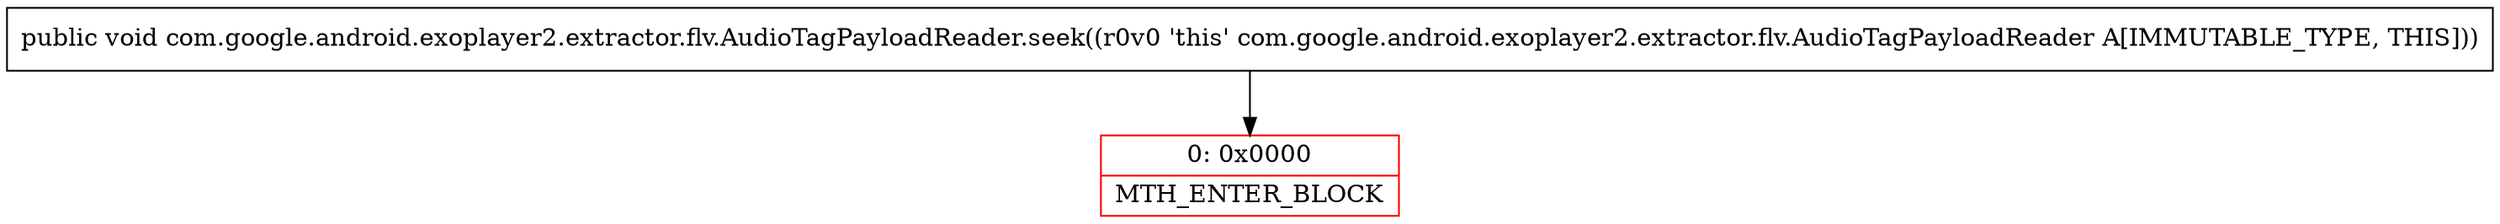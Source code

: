 digraph "CFG forcom.google.android.exoplayer2.extractor.flv.AudioTagPayloadReader.seek()V" {
subgraph cluster_Region_813103478 {
label = "R(0)";
node [shape=record,color=blue];
}
Node_0 [shape=record,color=red,label="{0\:\ 0x0000|MTH_ENTER_BLOCK\l}"];
MethodNode[shape=record,label="{public void com.google.android.exoplayer2.extractor.flv.AudioTagPayloadReader.seek((r0v0 'this' com.google.android.exoplayer2.extractor.flv.AudioTagPayloadReader A[IMMUTABLE_TYPE, THIS])) }"];
MethodNode -> Node_0;
}

